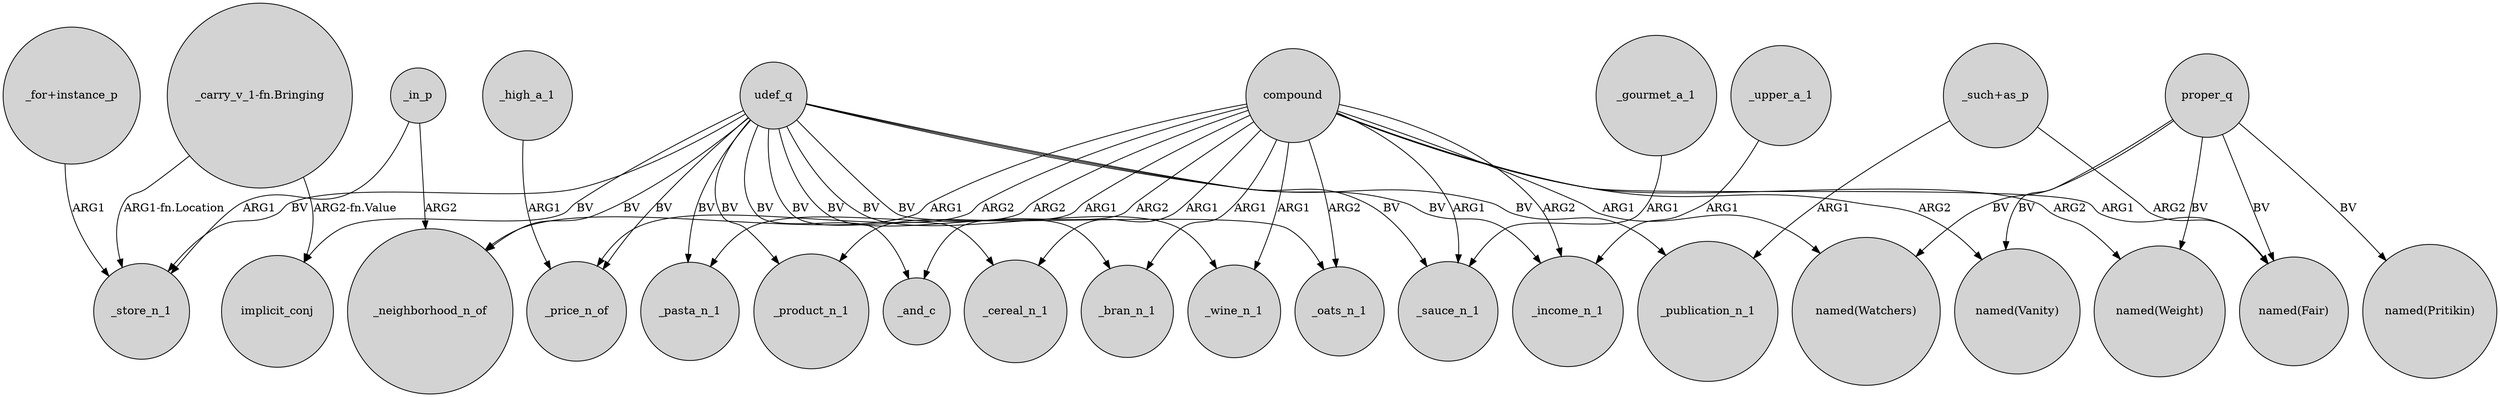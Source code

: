digraph {
	node [shape=circle style=filled]
	compound -> _product_n_1 [label=ARG1]
	"_carry_v_1-fn.Bringing" -> implicit_conj [label="ARG2-fn.Value"]
	compound -> _price_n_of [label=ARG2]
	udef_q -> _price_n_of [label=BV]
	compound -> "named(Vanity)" [label=ARG2]
	compound -> _pasta_n_1 [label=ARG2]
	compound -> "named(Weight)" [label=ARG2]
	proper_q -> "named(Vanity)" [label=BV]
	compound -> _wine_n_1 [label=ARG1]
	"_such+as_p" -> "named(Fair)" [label=ARG2]
	compound -> "named(Watchers)" [label=ARG1]
	compound -> _cereal_n_1 [label=ARG1]
	proper_q -> "named(Watchers)" [label=BV]
	proper_q -> "named(Pritikin)" [label=BV]
	"_such+as_p" -> _publication_n_1 [label=ARG1]
	udef_q -> _publication_n_1 [label=BV]
	compound -> _neighborhood_n_of [label=ARG1]
	udef_q -> implicit_conj [label=BV]
	proper_q -> "named(Fair)" [label=BV]
	udef_q -> _oats_n_1 [label=BV]
	udef_q -> _sauce_n_1 [label=BV]
	compound -> _bran_n_1 [label=ARG1]
	proper_q -> "named(Weight)" [label=BV]
	compound -> _income_n_1 [label=ARG2]
	compound -> _oats_n_1 [label=ARG2]
	compound -> _and_c [label=ARG2]
	_high_a_1 -> _price_n_of [label=ARG1]
	_upper_a_1 -> _income_n_1 [label=ARG1]
	udef_q -> _wine_n_1 [label=BV]
	udef_q -> _bran_n_1 [label=BV]
	_in_p -> _store_n_1 [label=ARG1]
	udef_q -> _neighborhood_n_of [label=BV]
	"_carry_v_1-fn.Bringing" -> _store_n_1 [label="ARG1-fn.Location"]
	compound -> "named(Fair)" [label=ARG1]
	udef_q -> _product_n_1 [label=BV]
	"_for+instance_p" -> _store_n_1 [label=ARG1]
	_in_p -> _neighborhood_n_of [label=ARG2]
	_gourmet_a_1 -> _sauce_n_1 [label=ARG1]
	udef_q -> _pasta_n_1 [label=BV]
	udef_q -> _cereal_n_1 [label=BV]
	udef_q -> _and_c [label=BV]
	compound -> _sauce_n_1 [label=ARG1]
	udef_q -> _store_n_1 [label=BV]
	udef_q -> _income_n_1 [label=BV]
}
